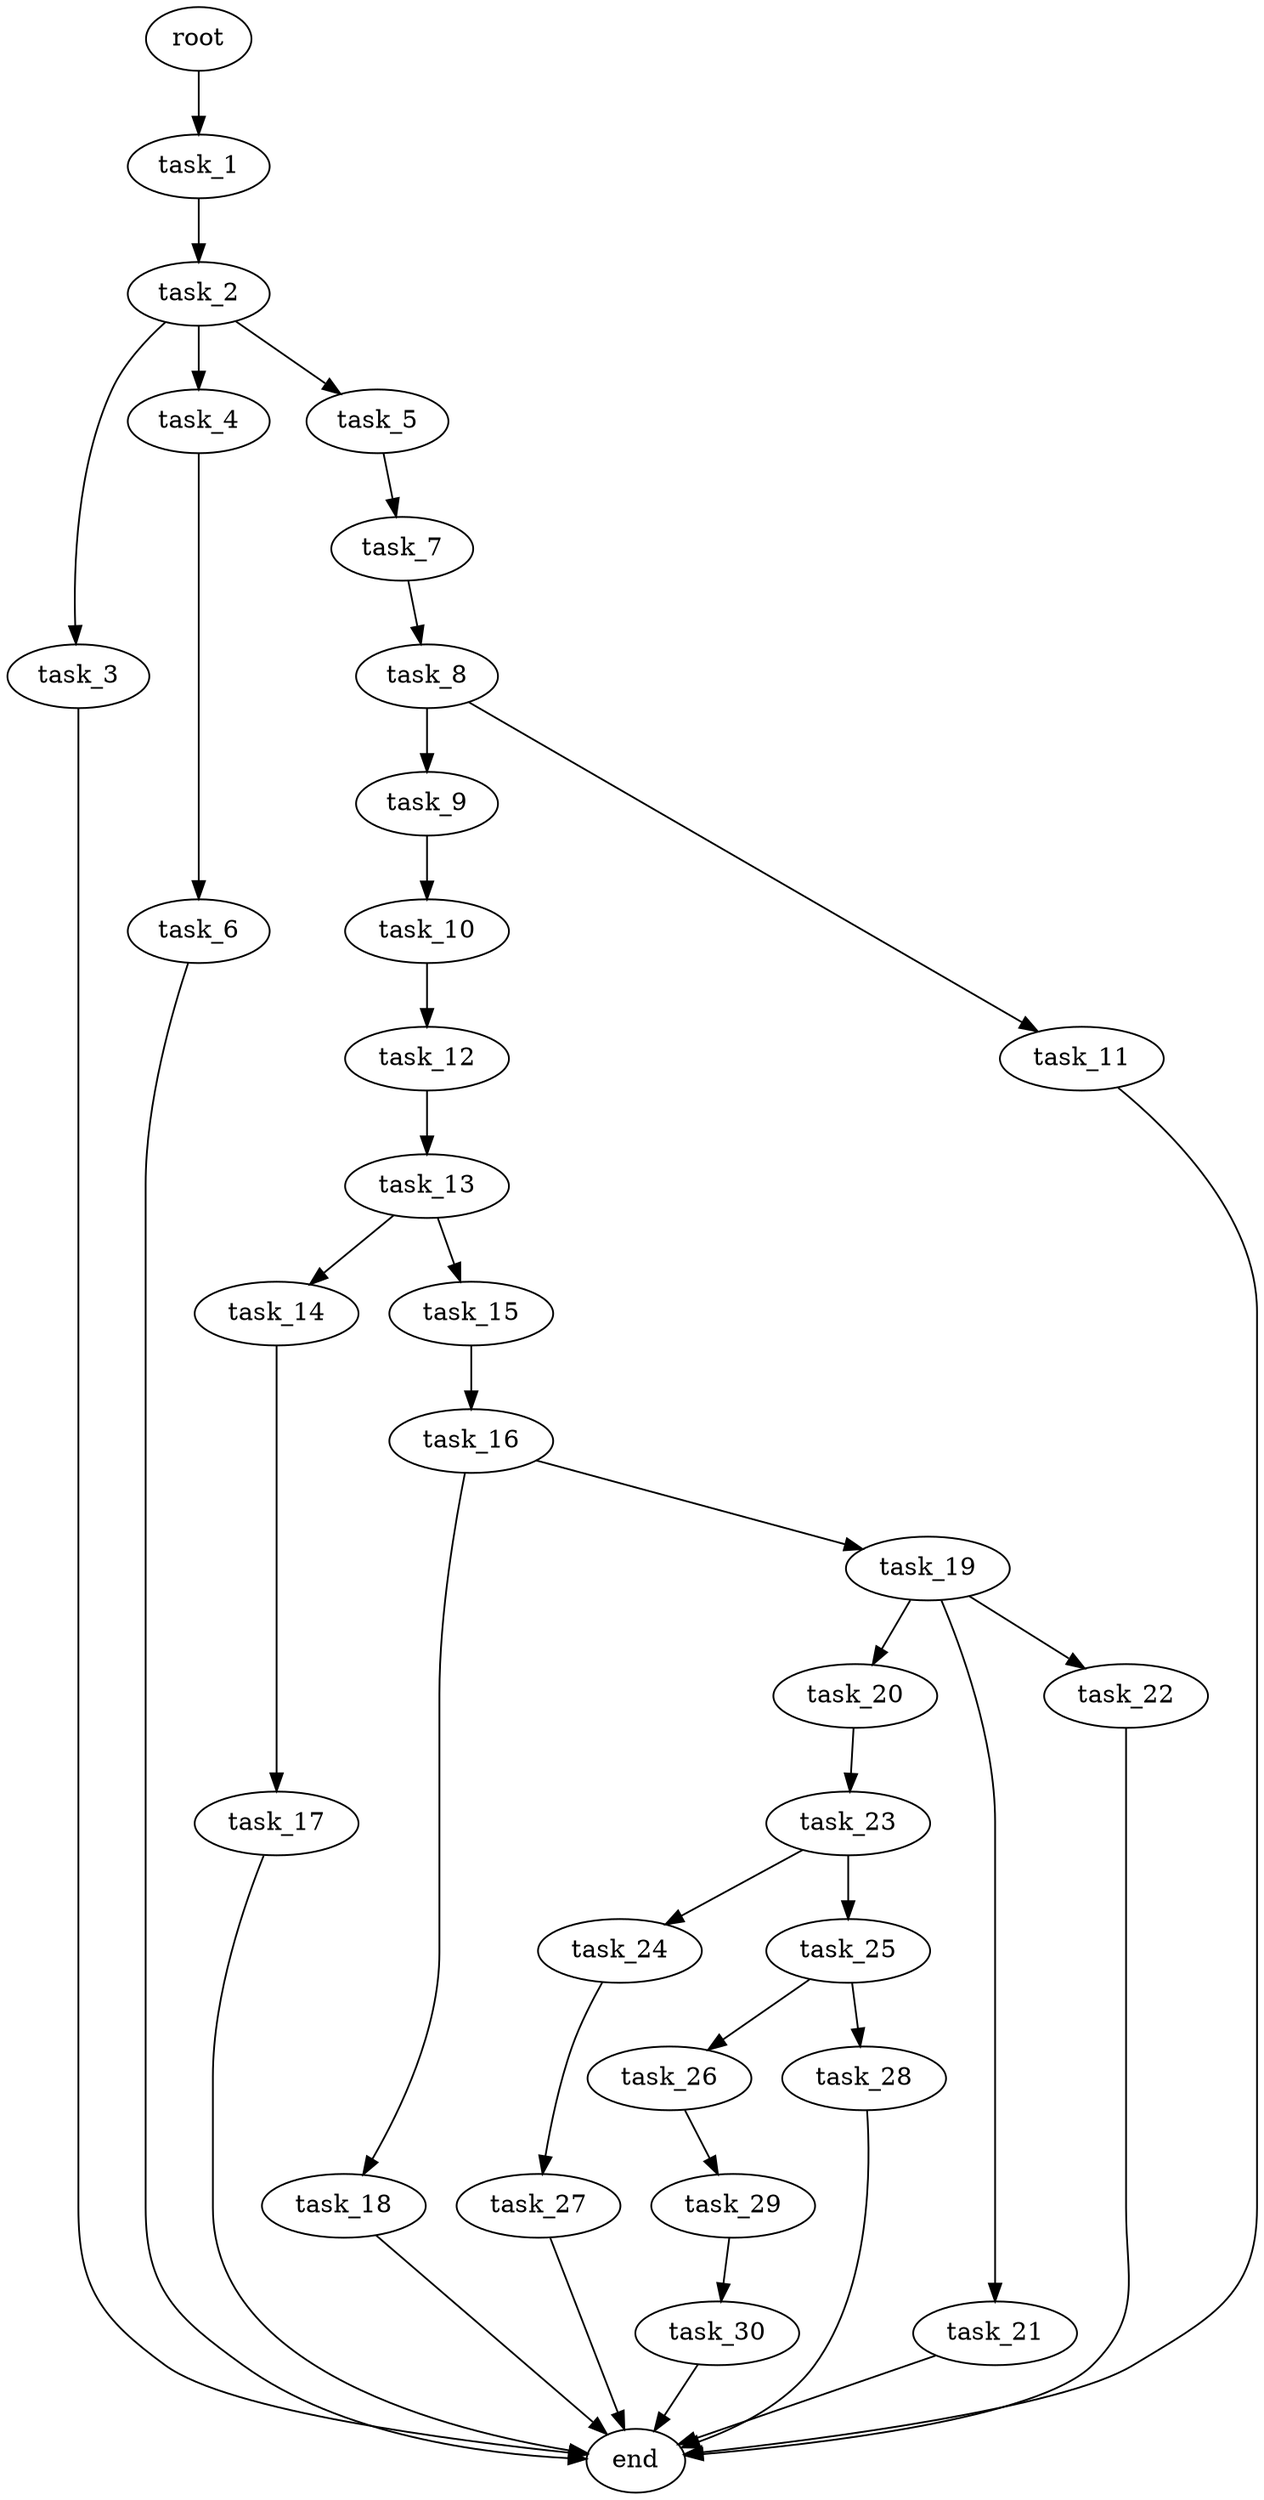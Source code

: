 digraph G {
  root [size="0.000000e+00"];
  task_1 [size="5.043051e+10"];
  task_2 [size="7.644277e+10"];
  task_3 [size="2.797927e+10"];
  task_4 [size="9.890918e+10"];
  task_5 [size="6.804306e+10"];
  task_6 [size="1.188991e+10"];
  task_7 [size="9.750853e+10"];
  task_8 [size="3.939643e+10"];
  task_9 [size="7.949177e+10"];
  task_10 [size="3.391514e+10"];
  task_11 [size="9.389547e+10"];
  task_12 [size="7.549897e+10"];
  task_13 [size="1.991380e+10"];
  task_14 [size="5.091716e+10"];
  task_15 [size="5.001279e+10"];
  task_16 [size="4.539882e+09"];
  task_17 [size="1.371227e+10"];
  task_18 [size="3.331074e+10"];
  task_19 [size="4.737968e+10"];
  task_20 [size="4.570429e+10"];
  task_21 [size="6.062999e+10"];
  task_22 [size="5.155542e+10"];
  task_23 [size="3.280331e+10"];
  task_24 [size="6.131068e+10"];
  task_25 [size="1.625858e+10"];
  task_26 [size="9.906167e+10"];
  task_27 [size="7.393454e+10"];
  task_28 [size="2.993044e+10"];
  task_29 [size="3.364398e+10"];
  task_30 [size="8.283066e+10"];
  end [size="0.000000e+00"];

  root -> task_1 [size="1.000000e-12"];
  task_1 -> task_2 [size="7.644277e+08"];
  task_2 -> task_3 [size="2.797927e+08"];
  task_2 -> task_4 [size="9.890918e+08"];
  task_2 -> task_5 [size="6.804306e+08"];
  task_3 -> end [size="1.000000e-12"];
  task_4 -> task_6 [size="1.188991e+08"];
  task_5 -> task_7 [size="9.750853e+08"];
  task_6 -> end [size="1.000000e-12"];
  task_7 -> task_8 [size="3.939643e+08"];
  task_8 -> task_9 [size="7.949177e+08"];
  task_8 -> task_11 [size="9.389547e+08"];
  task_9 -> task_10 [size="3.391514e+08"];
  task_10 -> task_12 [size="7.549897e+08"];
  task_11 -> end [size="1.000000e-12"];
  task_12 -> task_13 [size="1.991380e+08"];
  task_13 -> task_14 [size="5.091716e+08"];
  task_13 -> task_15 [size="5.001279e+08"];
  task_14 -> task_17 [size="1.371227e+08"];
  task_15 -> task_16 [size="4.539882e+07"];
  task_16 -> task_18 [size="3.331074e+08"];
  task_16 -> task_19 [size="4.737968e+08"];
  task_17 -> end [size="1.000000e-12"];
  task_18 -> end [size="1.000000e-12"];
  task_19 -> task_20 [size="4.570429e+08"];
  task_19 -> task_21 [size="6.062999e+08"];
  task_19 -> task_22 [size="5.155542e+08"];
  task_20 -> task_23 [size="3.280331e+08"];
  task_21 -> end [size="1.000000e-12"];
  task_22 -> end [size="1.000000e-12"];
  task_23 -> task_24 [size="6.131068e+08"];
  task_23 -> task_25 [size="1.625858e+08"];
  task_24 -> task_27 [size="7.393454e+08"];
  task_25 -> task_26 [size="9.906167e+08"];
  task_25 -> task_28 [size="2.993044e+08"];
  task_26 -> task_29 [size="3.364398e+08"];
  task_27 -> end [size="1.000000e-12"];
  task_28 -> end [size="1.000000e-12"];
  task_29 -> task_30 [size="8.283066e+08"];
  task_30 -> end [size="1.000000e-12"];
}
